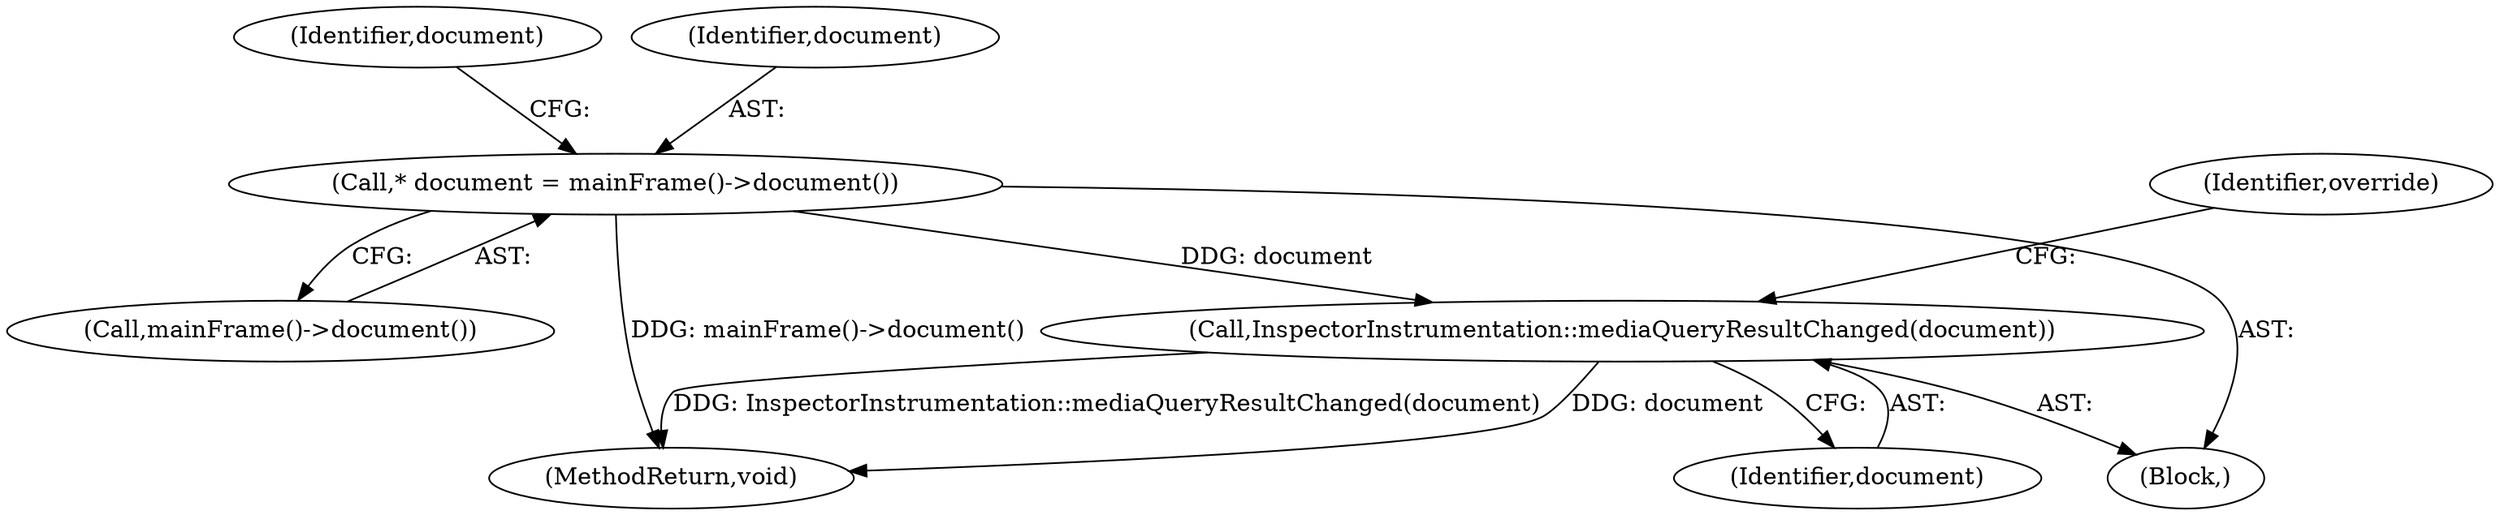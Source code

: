 digraph "0_Chrome_d4cd2b2c0953ad7e9fa988c234eb9361be80fe81_17@pointer" {
"1000145" [label="(Call,InspectorInstrumentation::mediaQueryResultChanged(document))"];
"1000138" [label="(Call,* document = mainFrame()->document())"];
"1000138" [label="(Call,* document = mainFrame()->document())"];
"1000145" [label="(Call,InspectorInstrumentation::mediaQueryResultChanged(document))"];
"1000106" [label="(Block,)"];
"1000165" [label="(MethodReturn,void)"];
"1000146" [label="(Identifier,document)"];
"1000140" [label="(Call,mainFrame()->document())"];
"1000149" [label="(Identifier,override)"];
"1000142" [label="(Identifier,document)"];
"1000139" [label="(Identifier,document)"];
"1000145" -> "1000106"  [label="AST: "];
"1000145" -> "1000146"  [label="CFG: "];
"1000146" -> "1000145"  [label="AST: "];
"1000149" -> "1000145"  [label="CFG: "];
"1000145" -> "1000165"  [label="DDG: InspectorInstrumentation::mediaQueryResultChanged(document)"];
"1000145" -> "1000165"  [label="DDG: document"];
"1000138" -> "1000145"  [label="DDG: document"];
"1000138" -> "1000106"  [label="AST: "];
"1000138" -> "1000140"  [label="CFG: "];
"1000139" -> "1000138"  [label="AST: "];
"1000140" -> "1000138"  [label="AST: "];
"1000142" -> "1000138"  [label="CFG: "];
"1000138" -> "1000165"  [label="DDG: mainFrame()->document()"];
}
